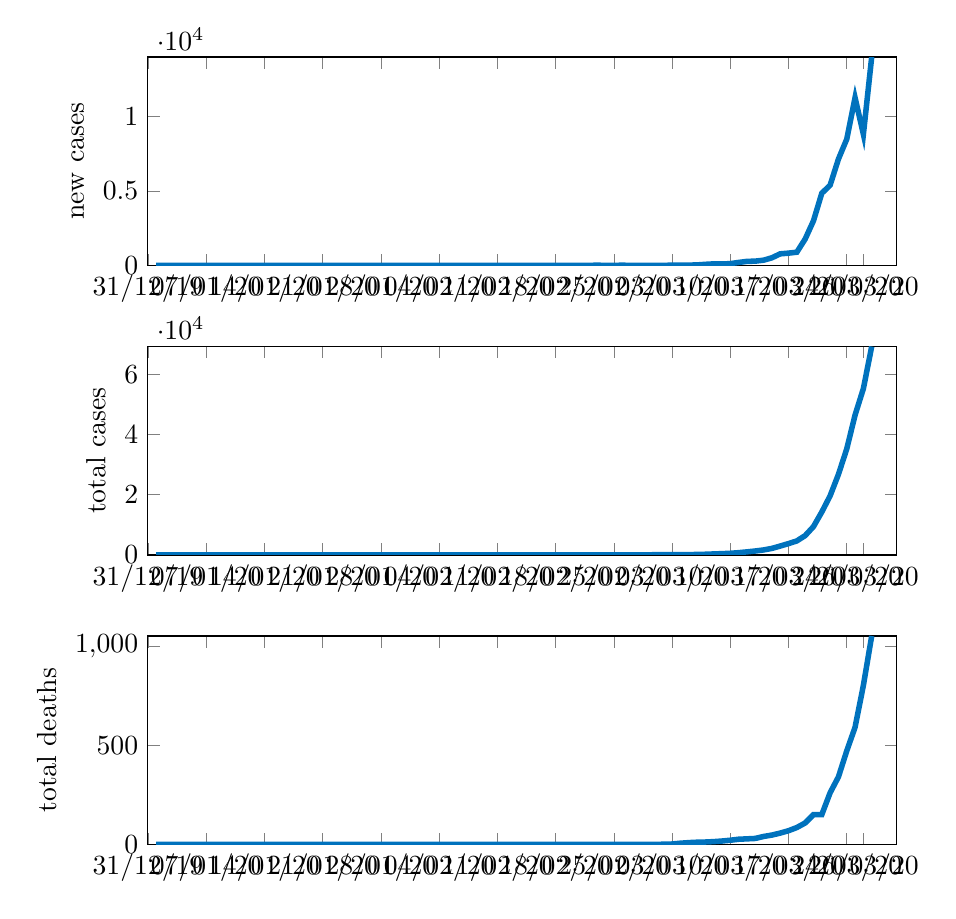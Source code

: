 % This file was created by matlab2tikz.
% Minimal pgfplots version: 1.3
%
\definecolor{mycolor1}{rgb}{0.0,0.447,0.741}%
%
\begin{tikzpicture}

\begin{axis}[%
width=9.509cm,
height=2.647cm,
at={(0cm,3.676cm)},
scale only axis,
xmin=0,
xmax=90,
xtick={0,7,14,21,28,35,42,49,56,63,70,77,84,86},
xticklabels={{31/12/19},{07/01/20},{14/01/20},{21/01/20},{28/01/20},{04/02/20},{11/02/20},{18/02/20},{25/02/20},{03/03/20},{10/03/20},{17/03/20},{24/03/20},{26/03/20}},
ymin=0,
ymax=69194,
ylabel={total cases},
legend style={legend cell align=left,align=left,draw=white!15!black}
]
\addplot [color=mycolor1,solid,line width=2.0pt,forget plot]
  table[row sep=crcr]{%
1	0\\
2	0\\
3	0\\
4	0\\
5	0\\
6	0\\
7	0\\
8	0\\
9	0\\
10	0\\
11	0\\
12	0\\
13	0\\
14	0\\
15	0\\
16	0\\
17	0\\
18	0\\
19	0\\
20	0\\
21	0\\
22	1\\
23	1\\
24	1\\
25	1\\
26	2\\
27	2\\
28	5\\
29	5\\
30	5\\
31	5\\
32	6\\
33	7\\
34	8\\
35	11\\
36	11\\
37	11\\
38	12\\
39	12\\
40	12\\
41	12\\
42	12\\
43	13\\
44	13\\
45	14\\
46	15\\
47	15\\
48	15\\
49	15\\
50	15\\
51	15\\
52	15\\
53	16\\
54	35\\
55	35\\
56	35\\
57	53\\
58	53\\
59	59\\
60	60\\
61	66\\
62	69\\
63	89\\
64	103\\
65	125\\
66	159\\
67	233\\
68	338\\
69	433\\
70	554\\
71	754\\
72	1025\\
73	1312\\
74	1663\\
75	2174\\
76	2951\\
77	3774\\
78	4661\\
79	6427\\
80	9415\\
81	14250\\
82	19624\\
83	26747\\
84	35206\\
85	46442\\
86	55231\\
87	69194\\
};
\end{axis}

\begin{axis}[%
width=9.509cm,
height=2.647cm,
at={(0cm,7.353cm)},
scale only axis,
xmin=0,
xmax=90,
xtick={0,7,14,21,28,35,42,49,56,63,70,77,84,86},
xticklabels={{31/12/19},{07/01/20},{14/01/20},{21/01/20},{28/01/20},{04/02/20},{11/02/20},{18/02/20},{25/02/20},{03/03/20},{10/03/20},{17/03/20},{24/03/20},{26/03/20}},
ymin=0,
ymax=13963,
ylabel={new cases},
legend style={legend cell align=left,align=left,draw=white!15!black}
]
\addplot [color=mycolor1,solid,line width=2.0pt,forget plot]
  table[row sep=crcr]{%
1	0\\
2	0\\
3	0\\
4	0\\
5	0\\
6	0\\
7	0\\
8	0\\
9	0\\
10	0\\
11	0\\
12	0\\
13	0\\
14	0\\
15	0\\
16	0\\
17	0\\
18	0\\
19	0\\
20	0\\
21	0\\
22	1\\
23	0\\
24	0\\
25	0\\
26	1\\
27	0\\
28	3\\
29	0\\
30	0\\
31	0\\
32	1\\
33	1\\
34	1\\
35	3\\
36	0\\
37	0\\
38	1\\
39	0\\
40	0\\
41	0\\
42	0\\
43	1\\
44	0\\
45	1\\
46	1\\
47	0\\
48	0\\
49	0\\
50	0\\
51	0\\
52	0\\
53	1\\
54	19\\
55	0\\
56	0\\
57	18\\
58	0\\
59	6\\
60	1\\
61	6\\
62	3\\
63	20\\
64	14\\
65	22\\
66	34\\
67	74\\
68	105\\
69	95\\
70	121\\
71	200\\
72	271\\
73	287\\
74	351\\
75	511\\
76	777\\
77	823\\
78	887\\
79	1766\\
80	2988\\
81	4835\\
82	5374\\
83	7123\\
84	8459\\
85	11236\\
86	8789\\
87	13963\\
};
\end{axis}

\begin{axis}[%
width=9.509cm,
height=2.647cm,
at={(0cm,0cm)},
scale only axis,
xmin=0,
xmax=90,
xtick={0,7,14,21,28,35,42,49,56,63,70,77,84,86},
xticklabels={{31/12/19},{07/01/20},{14/01/20},{21/01/20},{28/01/20},{04/02/20},{11/02/20},{18/02/20},{25/02/20},{03/03/20},{10/03/20},{17/03/20},{24/03/20},{26/03/20}},
ymin=0,
ymax=1050,
ylabel={total deaths},
legend style={legend cell align=left,align=left,draw=white!15!black}
]
\addplot [color=mycolor1,solid,line width=2.0pt,forget plot]
  table[row sep=crcr]{%
1	0\\
2	0\\
3	0\\
4	0\\
5	0\\
6	0\\
7	0\\
8	0\\
9	0\\
10	0\\
11	0\\
12	0\\
13	0\\
14	0\\
15	0\\
16	0\\
17	0\\
18	0\\
19	0\\
20	0\\
21	0\\
22	0\\
23	0\\
24	0\\
25	0\\
26	0\\
27	0\\
28	0\\
29	0\\
30	0\\
31	0\\
32	0\\
33	0\\
34	0\\
35	0\\
36	0\\
37	0\\
38	0\\
39	0\\
40	0\\
41	0\\
42	0\\
43	0\\
44	0\\
45	0\\
46	0\\
47	0\\
48	0\\
49	0\\
50	0\\
51	0\\
52	0\\
53	0\\
54	0\\
55	0\\
56	0\\
57	0\\
58	0\\
59	0\\
60	0\\
61	0\\
62	1\\
63	2\\
64	6\\
65	9\\
66	11\\
67	12\\
68	14\\
69	17\\
70	21\\
71	26\\
72	28\\
73	30\\
74	40\\
75	47\\
76	57\\
77	69\\
78	85\\
79	108\\
80	150\\
81	150\\
82	260\\
83	340\\
84	471\\
85	590\\
86	801\\
87	1050\\
};
\end{axis}
\end{tikzpicture}%